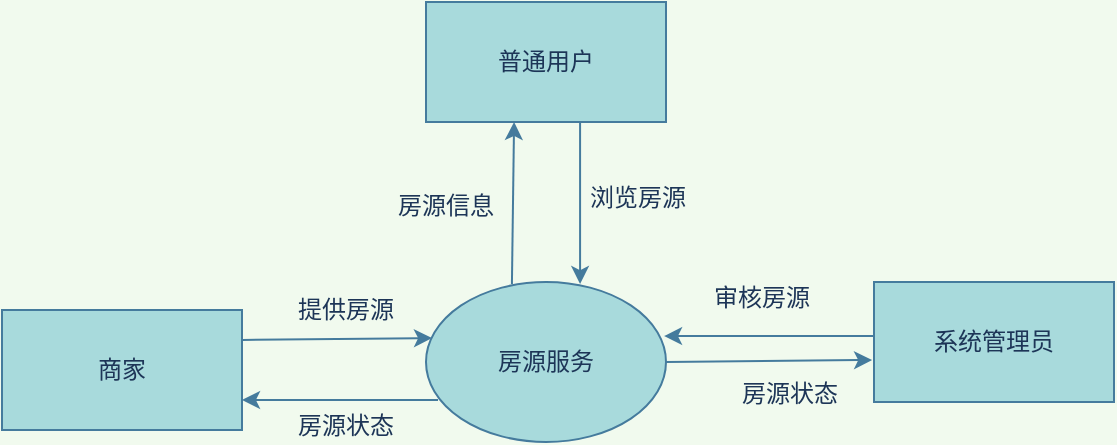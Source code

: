 <mxfile version="13.7.6" type="github">
  <diagram name="Page-1" id="9f46799a-70d6-7492-0946-bef42562c5a5">
    <mxGraphModel dx="1102" dy="650" grid="1" gridSize="4" guides="1" tooltips="1" connect="1" arrows="1" fold="1" page="0" pageScale="1" pageWidth="1100" pageHeight="850" background="#F1FAEE" math="0" shadow="0">
      <root>
        <mxCell id="0" />
        <mxCell id="1" parent="0" />
        <mxCell id="ISjltHY7QByod22dafSJ-1" value="房源服务" style="ellipse;whiteSpace=wrap;html=1;rounded=0;sketch=0;strokeColor=#457B9D;fillColor=#A8DADC;fontColor=#1D3557;" vertex="1" parent="1">
          <mxGeometry x="444" y="196" width="120" height="80" as="geometry" />
        </mxCell>
        <mxCell id="ISjltHY7QByod22dafSJ-2" value="商家" style="rounded=0;whiteSpace=wrap;html=1;sketch=0;strokeColor=#457B9D;fillColor=#A8DADC;fontColor=#1D3557;" vertex="1" parent="1">
          <mxGeometry x="232" y="210" width="120" height="60" as="geometry" />
        </mxCell>
        <mxCell id="ISjltHY7QByod22dafSJ-3" value="系统管理员" style="rounded=0;whiteSpace=wrap;html=1;sketch=0;strokeColor=#457B9D;fillColor=#A8DADC;fontColor=#1D3557;" vertex="1" parent="1">
          <mxGeometry x="668" y="196" width="120" height="60" as="geometry" />
        </mxCell>
        <mxCell id="ISjltHY7QByod22dafSJ-15" style="edgeStyle=orthogonalEdgeStyle;curved=0;rounded=1;sketch=0;orthogonalLoop=1;jettySize=auto;html=1;exitX=0.642;exitY=1;exitDx=0;exitDy=0;entryX=0.642;entryY=0.013;entryDx=0;entryDy=0;entryPerimeter=0;strokeColor=#457B9D;fillColor=#A8DADC;fontColor=#1D3557;exitPerimeter=0;" edge="1" parent="1" source="ISjltHY7QByod22dafSJ-4" target="ISjltHY7QByod22dafSJ-1">
          <mxGeometry relative="1" as="geometry" />
        </mxCell>
        <mxCell id="ISjltHY7QByod22dafSJ-4" value="普通用户" style="rounded=0;whiteSpace=wrap;html=1;sketch=0;strokeColor=#457B9D;fillColor=#A8DADC;fontColor=#1D3557;" vertex="1" parent="1">
          <mxGeometry x="444" y="56" width="120" height="60" as="geometry" />
        </mxCell>
        <mxCell id="ISjltHY7QByod22dafSJ-5" value="" style="endArrow=classic;html=1;strokeColor=#457B9D;fillColor=#A8DADC;fontColor=#1D3557;exitX=1;exitY=0.25;exitDx=0;exitDy=0;entryX=0.025;entryY=0.35;entryDx=0;entryDy=0;entryPerimeter=0;" edge="1" parent="1" source="ISjltHY7QByod22dafSJ-2" target="ISjltHY7QByod22dafSJ-1">
          <mxGeometry width="50" height="50" relative="1" as="geometry">
            <mxPoint x="524" y="278" as="sourcePoint" />
            <mxPoint x="574" y="228" as="targetPoint" />
          </mxGeometry>
        </mxCell>
        <mxCell id="ISjltHY7QByod22dafSJ-6" value="" style="endArrow=classic;html=1;strokeColor=#457B9D;fillColor=#A8DADC;fontColor=#1D3557;exitX=0.05;exitY=0.738;exitDx=0;exitDy=0;exitPerimeter=0;entryX=1;entryY=0.75;entryDx=0;entryDy=0;" edge="1" parent="1" source="ISjltHY7QByod22dafSJ-1" target="ISjltHY7QByod22dafSJ-2">
          <mxGeometry width="50" height="50" relative="1" as="geometry">
            <mxPoint x="524" y="278" as="sourcePoint" />
            <mxPoint x="574" y="228" as="targetPoint" />
          </mxGeometry>
        </mxCell>
        <mxCell id="ISjltHY7QByod22dafSJ-7" value="提供房源" style="text;html=1;strokeColor=none;fillColor=none;align=center;verticalAlign=middle;whiteSpace=wrap;rounded=0;sketch=0;fontColor=#1D3557;" vertex="1" parent="1">
          <mxGeometry x="376" y="200" width="56" height="20" as="geometry" />
        </mxCell>
        <mxCell id="ISjltHY7QByod22dafSJ-8" value="房源状态" style="text;html=1;strokeColor=none;fillColor=none;align=center;verticalAlign=middle;whiteSpace=wrap;rounded=0;sketch=0;fontColor=#1D3557;" vertex="1" parent="1">
          <mxGeometry x="374" y="260" width="60" height="16" as="geometry" />
        </mxCell>
        <mxCell id="ISjltHY7QByod22dafSJ-9" value="" style="endArrow=classic;html=1;strokeColor=#457B9D;fillColor=#A8DADC;fontColor=#1D3557;entryX=0.992;entryY=0.338;entryDx=0;entryDy=0;entryPerimeter=0;exitX=0;exitY=0.451;exitDx=0;exitDy=0;exitPerimeter=0;" edge="1" parent="1" source="ISjltHY7QByod22dafSJ-3" target="ISjltHY7QByod22dafSJ-1">
          <mxGeometry width="50" height="50" relative="1" as="geometry">
            <mxPoint x="664" y="228" as="sourcePoint" />
            <mxPoint x="574" y="228" as="targetPoint" />
          </mxGeometry>
        </mxCell>
        <mxCell id="ISjltHY7QByod22dafSJ-11" value="审核房源" style="text;html=1;strokeColor=none;fillColor=none;align=center;verticalAlign=middle;whiteSpace=wrap;rounded=0;sketch=0;fontColor=#1D3557;" vertex="1" parent="1">
          <mxGeometry x="584" y="196" width="56" height="16" as="geometry" />
        </mxCell>
        <mxCell id="ISjltHY7QByod22dafSJ-12" value="" style="endArrow=classic;html=1;strokeColor=#457B9D;fillColor=#A8DADC;fontColor=#1D3557;exitX=1;exitY=0.5;exitDx=0;exitDy=0;entryX=-0.008;entryY=0.65;entryDx=0;entryDy=0;entryPerimeter=0;" edge="1" parent="1" source="ISjltHY7QByod22dafSJ-1" target="ISjltHY7QByod22dafSJ-3">
          <mxGeometry width="50" height="50" relative="1" as="geometry">
            <mxPoint x="524" y="278" as="sourcePoint" />
            <mxPoint x="574" y="228" as="targetPoint" />
          </mxGeometry>
        </mxCell>
        <mxCell id="ISjltHY7QByod22dafSJ-14" value="房源状态" style="text;html=1;strokeColor=none;fillColor=none;align=center;verticalAlign=middle;whiteSpace=wrap;rounded=0;sketch=0;fontColor=#1D3557;" vertex="1" parent="1">
          <mxGeometry x="596" y="244" width="60" height="16" as="geometry" />
        </mxCell>
        <mxCell id="ISjltHY7QByod22dafSJ-16" value="" style="endArrow=classic;html=1;strokeColor=#457B9D;fillColor=#A8DADC;fontColor=#1D3557;entryX=0.367;entryY=1;entryDx=0;entryDy=0;exitX=0.358;exitY=0.013;exitDx=0;exitDy=0;exitPerimeter=0;entryPerimeter=0;" edge="1" parent="1" source="ISjltHY7QByod22dafSJ-1" target="ISjltHY7QByod22dafSJ-4">
          <mxGeometry width="50" height="50" relative="1" as="geometry">
            <mxPoint x="524" y="278" as="sourcePoint" />
            <mxPoint x="574" y="228" as="targetPoint" />
          </mxGeometry>
        </mxCell>
        <mxCell id="ISjltHY7QByod22dafSJ-17" value="浏览房源" style="text;html=1;strokeColor=none;fillColor=none;align=center;verticalAlign=middle;whiteSpace=wrap;rounded=0;sketch=0;fontColor=#1D3557;" vertex="1" parent="1">
          <mxGeometry x="524" y="148" width="52" height="12" as="geometry" />
        </mxCell>
        <mxCell id="ISjltHY7QByod22dafSJ-18" value="房源信息" style="text;html=1;strokeColor=none;fillColor=none;align=center;verticalAlign=middle;whiteSpace=wrap;rounded=0;sketch=0;fontColor=#1D3557;" vertex="1" parent="1">
          <mxGeometry x="428" y="148" width="52" height="20" as="geometry" />
        </mxCell>
      </root>
    </mxGraphModel>
  </diagram>
</mxfile>
